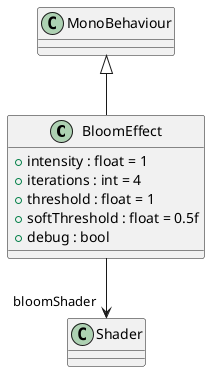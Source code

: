 @startuml
class BloomEffect {
    + intensity : float = 1
    + iterations : int = 4
    + threshold : float = 1
    + softThreshold : float = 0.5f
    + debug : bool
}
MonoBehaviour <|-- BloomEffect
BloomEffect --> "bloomShader" Shader
@enduml
